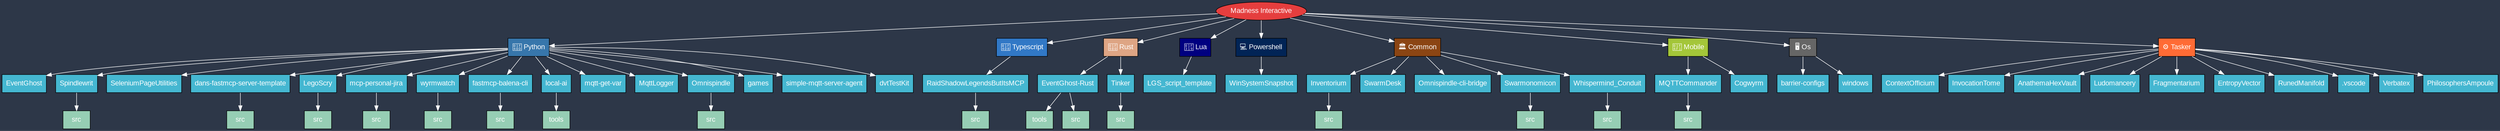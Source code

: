 digraph MadnessInteractive {
  graph [rankdir=TB, bgcolor="#2d3748", fontcolor=white];
  node [style=filled, fontcolor=white, fontname="Arial"];
  edge [color=white];

  n0 [label="Madness Interactive", fillcolor="#e53e3e", shape=ellipse];
  n1 [label="🐍 Python", fillcolor="#3776ab", shape=box];
  n0 -> n1;
  n2 [label="EventGhost", fillcolor="#45b7d1", shape=box];
  n1 -> n2;
  n3 [label="Spindlewrit", fillcolor="#45b7d1", shape=box];
  n1 -> n3;
  n4 [label="src", fillcolor="#96ceb4", shape=box];
  n3 -> n4;
  n5 [label="SeleniumPageUtilities", fillcolor="#45b7d1", shape=box];
  n1 -> n5;
  n6 [label="dans-fastmcp-server-template", fillcolor="#45b7d1", shape=box];
  n1 -> n6;
  n7 [label="src", fillcolor="#96ceb4", shape=box];
  n6 -> n7;
  n8 [label="LegoScry", fillcolor="#45b7d1", shape=box];
  n1 -> n8;
  n9 [label="src", fillcolor="#96ceb4", shape=box];
  n8 -> n9;
  n10 [label="mcp-personal-jira", fillcolor="#45b7d1", shape=box];
  n1 -> n10;
  n11 [label="src", fillcolor="#96ceb4", shape=box];
  n10 -> n11;
  n12 [label="wyrmwatch", fillcolor="#45b7d1", shape=box];
  n1 -> n12;
  n13 [label="src", fillcolor="#96ceb4", shape=box];
  n12 -> n13;
  n14 [label="fastmcp-balena-cli", fillcolor="#45b7d1", shape=box];
  n1 -> n14;
  n15 [label="src", fillcolor="#96ceb4", shape=box];
  n14 -> n15;
  n16 [label="local-ai", fillcolor="#45b7d1", shape=box];
  n1 -> n16;
  n17 [label="tools", fillcolor="#96ceb4", shape=box];
  n16 -> n17;
  n18 [label="mqtt-get-var", fillcolor="#45b7d1", shape=box];
  n1 -> n18;
  n19 [label="MqttLogger", fillcolor="#45b7d1", shape=box];
  n1 -> n19;
  n20 [label="Omnispindle", fillcolor="#45b7d1", shape=box];
  n1 -> n20;
  n21 [label="src", fillcolor="#96ceb4", shape=box];
  n20 -> n21;
  n22 [label="games", fillcolor="#45b7d1", shape=box];
  n1 -> n22;
  n23 [label="simple-mqtt-server-agent", fillcolor="#45b7d1", shape=box];
  n1 -> n23;
  n24 [label="dvtTestKit", fillcolor="#45b7d1", shape=box];
  n1 -> n24;
  n25 [label="📘 Typescript", fillcolor="#3178c6", shape=box];
  n0 -> n25;
  n26 [label="RaidShadowLegendsButItsMCP", fillcolor="#45b7d1", shape=box];
  n25 -> n26;
  n27 [label="src", fillcolor="#96ceb4", shape=box];
  n26 -> n27;
  n28 [label="🦀 Rust", fillcolor="#dea584", shape=box];
  n0 -> n28;
  n29 [label="EventGhost-Rust", fillcolor="#45b7d1", shape=box];
  n28 -> n29;
  n30 [label="tools", fillcolor="#96ceb4", shape=box];
  n29 -> n30;
  n31 [label="src", fillcolor="#96ceb4", shape=box];
  n29 -> n31;
  n32 [label="Tinker", fillcolor="#45b7d1", shape=box];
  n28 -> n32;
  n33 [label="src", fillcolor="#96ceb4", shape=box];
  n32 -> n33;
  n34 [label="🌙 Lua", fillcolor="#000080", shape=box];
  n0 -> n34;
  n35 [label="LGS_script_template", fillcolor="#45b7d1", shape=box];
  n34 -> n35;
  n36 [label="💻 Powershell", fillcolor="#012456", shape=box];
  n0 -> n36;
  n37 [label="WinSystemSnapshot", fillcolor="#45b7d1", shape=box];
  n36 -> n37;
  n38 [label="🏛️ Common", fillcolor="#8b4513", shape=box];
  n0 -> n38;
  n39 [label="Inventorium", fillcolor="#45b7d1", shape=box];
  n38 -> n39;
  n40 [label="src", fillcolor="#96ceb4", shape=box];
  n39 -> n40;
  n41 [label="SwarmDesk", fillcolor="#45b7d1", shape=box];
  n38 -> n41;
  n42 [label="Omnispindle-cli-bridge", fillcolor="#45b7d1", shape=box];
  n38 -> n42;
  n43 [label="Swarmonomicon", fillcolor="#45b7d1", shape=box];
  n38 -> n43;
  n44 [label="src", fillcolor="#96ceb4", shape=box];
  n43 -> n44;
  n45 [label="Whispermind_Conduit", fillcolor="#45b7d1", shape=box];
  n38 -> n45;
  n46 [label="src", fillcolor="#96ceb4", shape=box];
  n45 -> n46;
  n47 [label="📱 Mobile", fillcolor="#a4c639", shape=box];
  n0 -> n47;
  n48 [label="MQTTCommander", fillcolor="#45b7d1", shape=box];
  n47 -> n48;
  n49 [label="src", fillcolor="#96ceb4", shape=box];
  n48 -> n49;
  n50 [label="Cogwyrm", fillcolor="#45b7d1", shape=box];
  n47 -> n50;
  n51 [label="🖥️ Os", fillcolor="#666666", shape=box];
  n0 -> n51;
  n52 [label="barrier-configs", fillcolor="#45b7d1", shape=box];
  n51 -> n52;
  n53 [label="windows", fillcolor="#45b7d1", shape=box];
  n51 -> n53;
  n54 [label="⚙️ Tasker", fillcolor="#ff6b35", shape=box];
  n0 -> n54;
  n55 [label="ContextOfficium", fillcolor="#45b7d1", shape=box];
  n54 -> n55;
  n56 [label="InvocationTome", fillcolor="#45b7d1", shape=box];
  n54 -> n56;
  n57 [label="AnathemaHexVault", fillcolor="#45b7d1", shape=box];
  n54 -> n57;
  n58 [label="Ludomancery", fillcolor="#45b7d1", shape=box];
  n54 -> n58;
  n59 [label="Fragmentarium", fillcolor="#45b7d1", shape=box];
  n54 -> n59;
  n60 [label="EntropyVector", fillcolor="#45b7d1", shape=box];
  n54 -> n60;
  n61 [label="RunedManifold", fillcolor="#45b7d1", shape=box];
  n54 -> n61;
  n62 [label=".vscode", fillcolor="#45b7d1", shape=box];
  n54 -> n62;
  n63 [label="Verbatex", fillcolor="#45b7d1", shape=box];
  n54 -> n63;
  n64 [label="PhilosophersAmpoule", fillcolor="#45b7d1", shape=box];
  n54 -> n64;
}